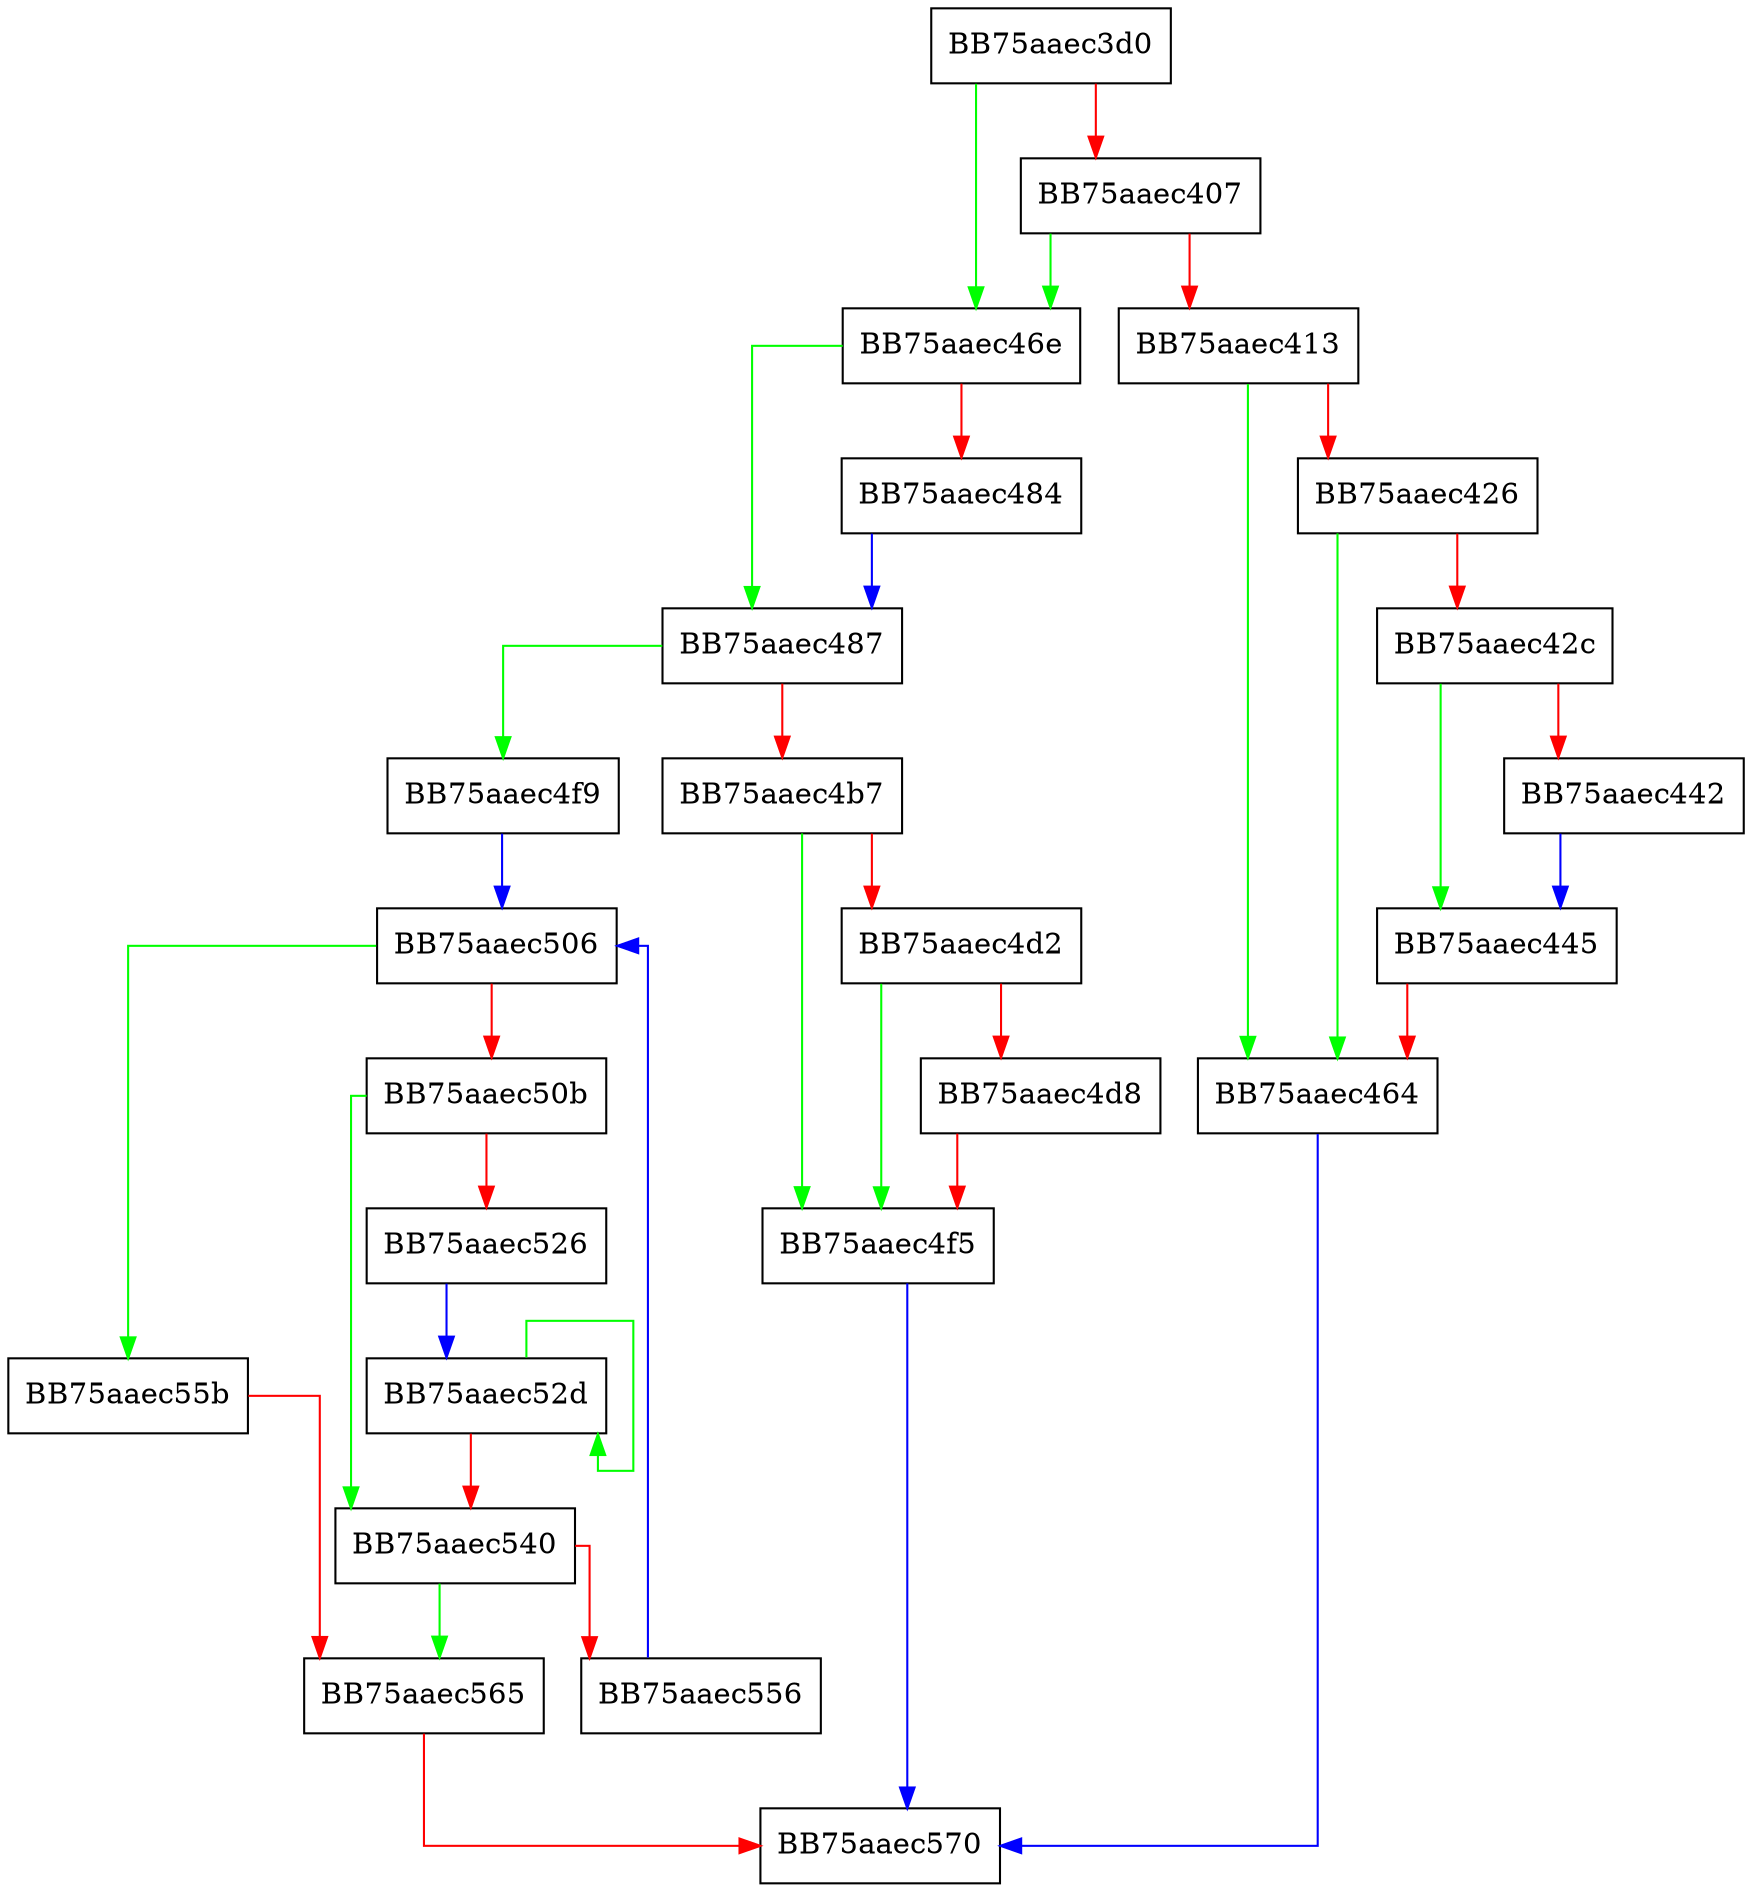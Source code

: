 digraph CopySample {
  node [shape="box"];
  graph [splines=ortho];
  BB75aaec3d0 -> BB75aaec46e [color="green"];
  BB75aaec3d0 -> BB75aaec407 [color="red"];
  BB75aaec407 -> BB75aaec46e [color="green"];
  BB75aaec407 -> BB75aaec413 [color="red"];
  BB75aaec413 -> BB75aaec464 [color="green"];
  BB75aaec413 -> BB75aaec426 [color="red"];
  BB75aaec426 -> BB75aaec464 [color="green"];
  BB75aaec426 -> BB75aaec42c [color="red"];
  BB75aaec42c -> BB75aaec445 [color="green"];
  BB75aaec42c -> BB75aaec442 [color="red"];
  BB75aaec442 -> BB75aaec445 [color="blue"];
  BB75aaec445 -> BB75aaec464 [color="red"];
  BB75aaec464 -> BB75aaec570 [color="blue"];
  BB75aaec46e -> BB75aaec487 [color="green"];
  BB75aaec46e -> BB75aaec484 [color="red"];
  BB75aaec484 -> BB75aaec487 [color="blue"];
  BB75aaec487 -> BB75aaec4f9 [color="green"];
  BB75aaec487 -> BB75aaec4b7 [color="red"];
  BB75aaec4b7 -> BB75aaec4f5 [color="green"];
  BB75aaec4b7 -> BB75aaec4d2 [color="red"];
  BB75aaec4d2 -> BB75aaec4f5 [color="green"];
  BB75aaec4d2 -> BB75aaec4d8 [color="red"];
  BB75aaec4d8 -> BB75aaec4f5 [color="red"];
  BB75aaec4f5 -> BB75aaec570 [color="blue"];
  BB75aaec4f9 -> BB75aaec506 [color="blue"];
  BB75aaec506 -> BB75aaec55b [color="green"];
  BB75aaec506 -> BB75aaec50b [color="red"];
  BB75aaec50b -> BB75aaec540 [color="green"];
  BB75aaec50b -> BB75aaec526 [color="red"];
  BB75aaec526 -> BB75aaec52d [color="blue"];
  BB75aaec52d -> BB75aaec52d [color="green"];
  BB75aaec52d -> BB75aaec540 [color="red"];
  BB75aaec540 -> BB75aaec565 [color="green"];
  BB75aaec540 -> BB75aaec556 [color="red"];
  BB75aaec556 -> BB75aaec506 [color="blue"];
  BB75aaec55b -> BB75aaec565 [color="red"];
  BB75aaec565 -> BB75aaec570 [color="red"];
}